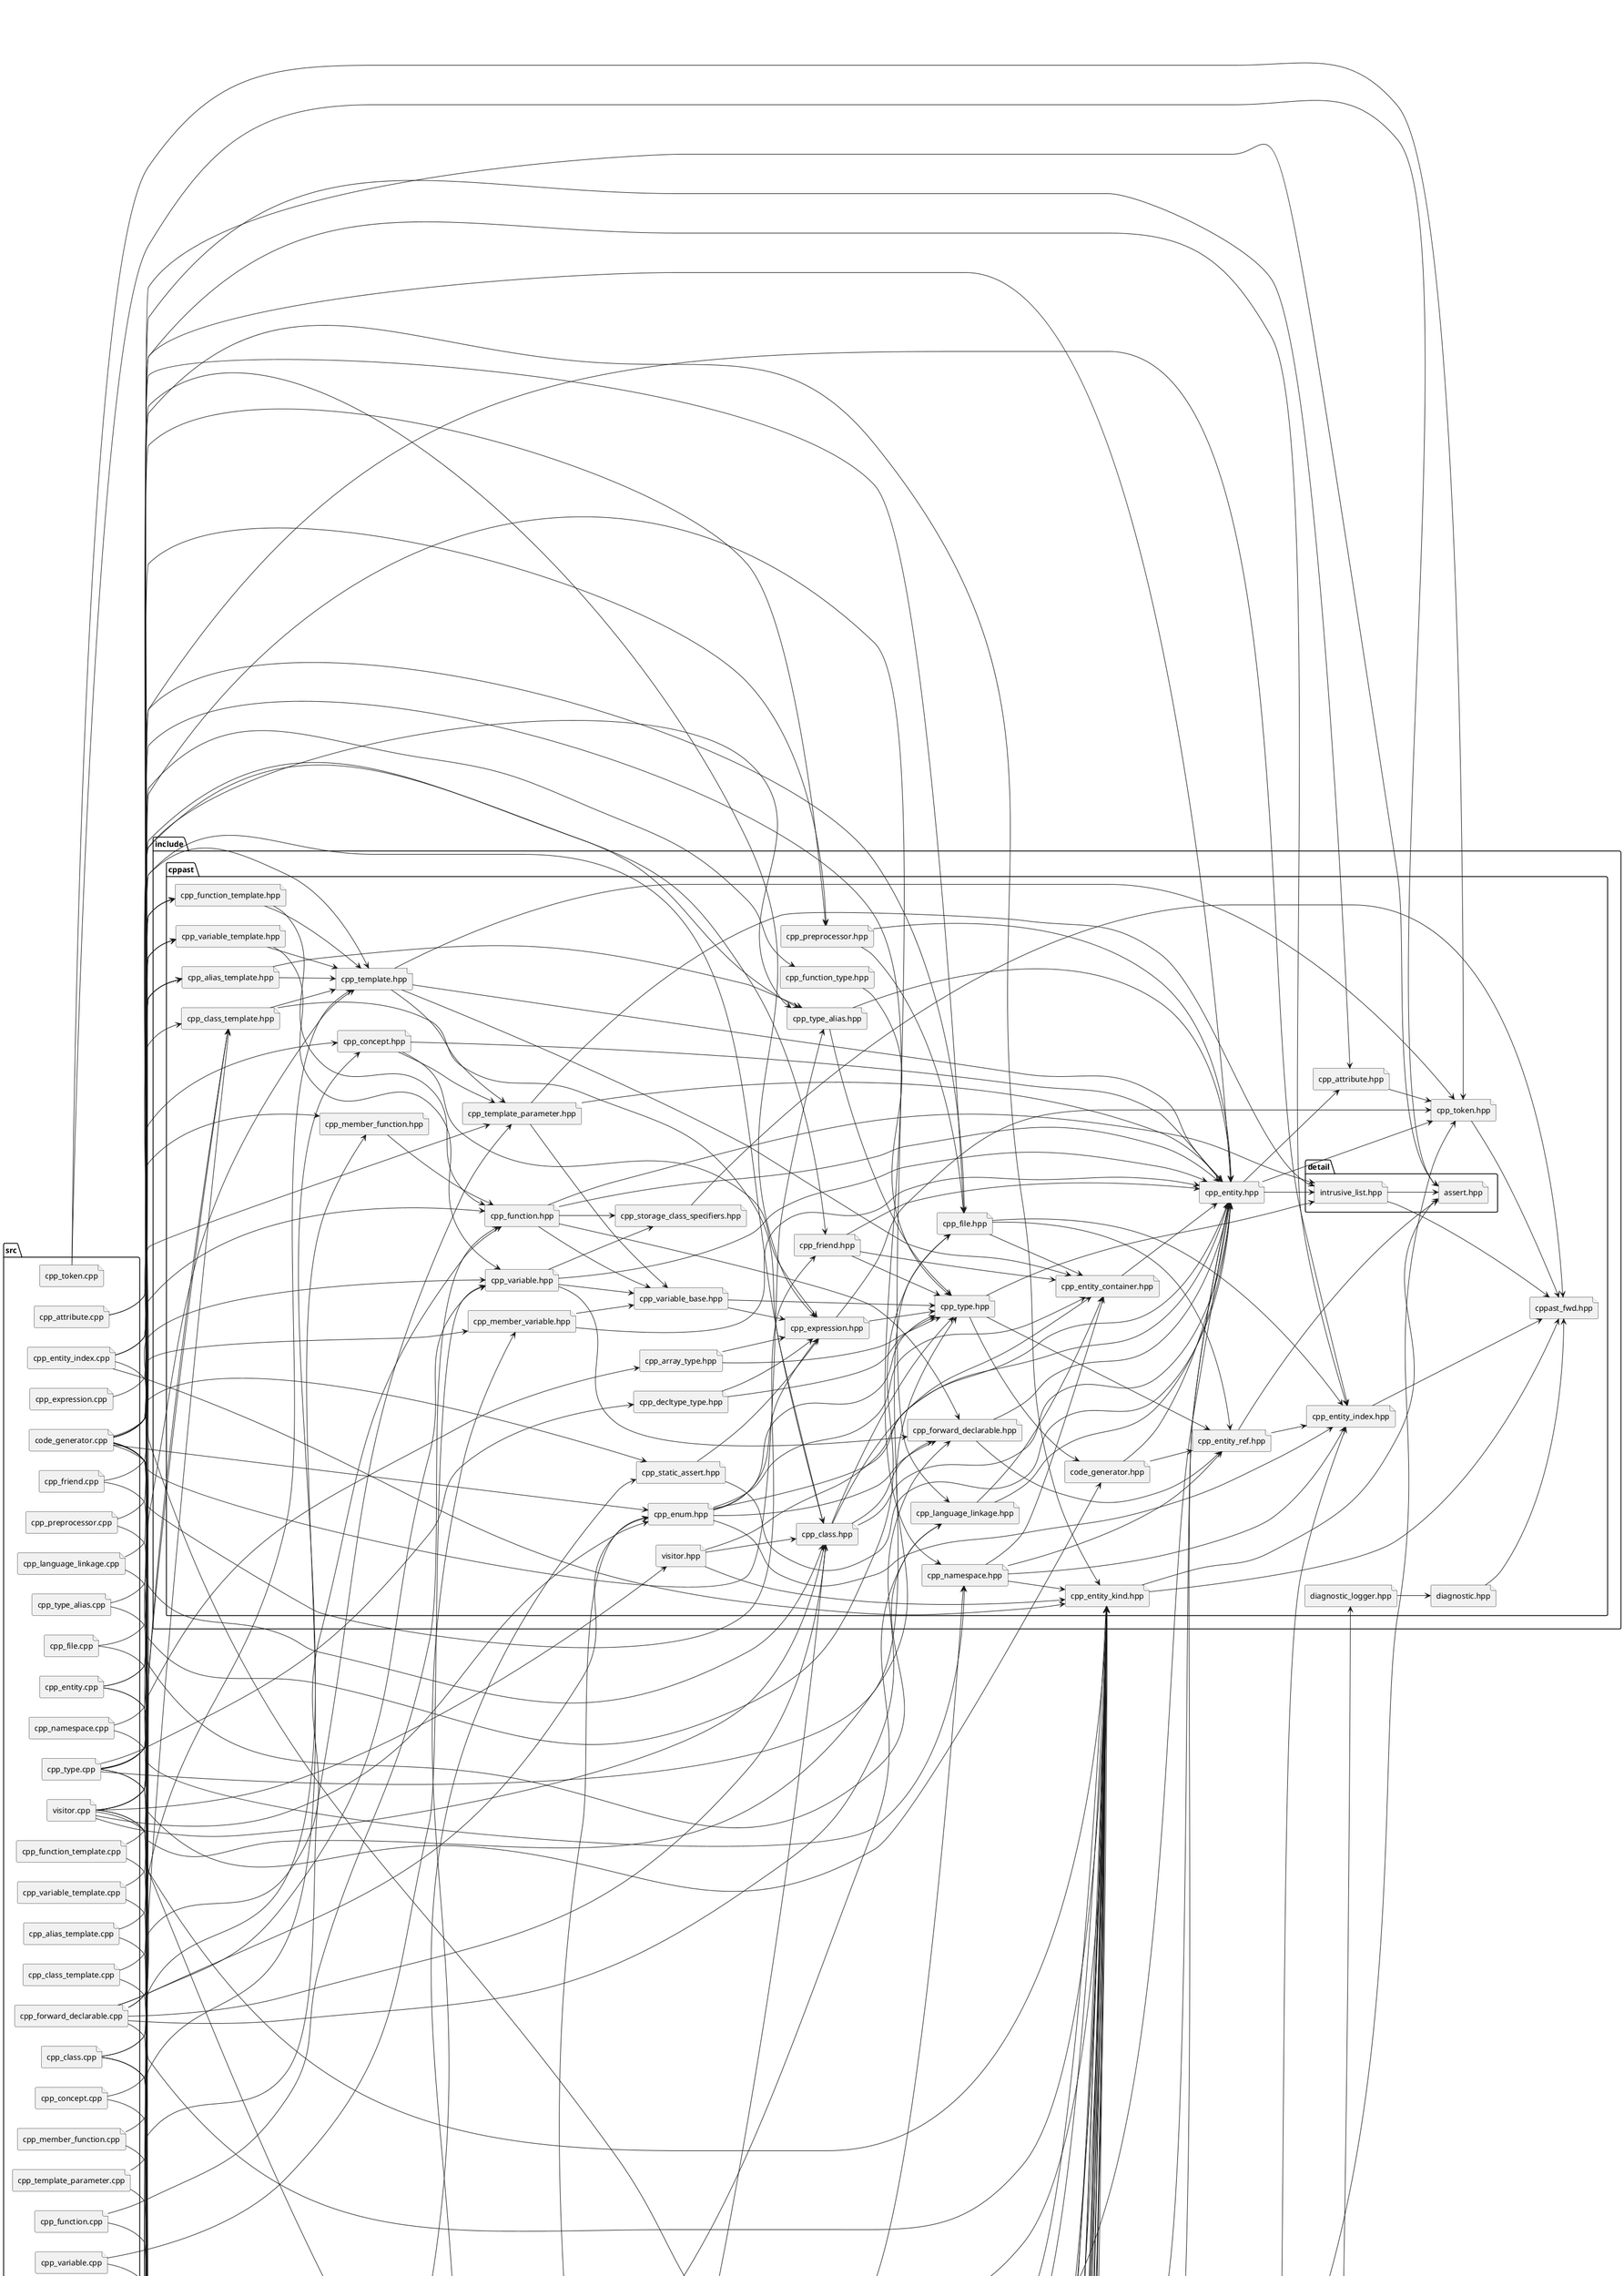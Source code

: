 @startuml
left to right direction
folder "src" as C_0001387619747296316447 {
file "cpp_template_parameter.cpp" as C_0000344848835077900438 [[https://github.com/foonathan/cppast/blob/f00df6675d87c6983033d270728c57a55cd3db22/src/cpp_template_parameter.cpp#L0{cpp_template_parameter.cpp}]]
file "cpp_entity.cpp" as C_0001696178761824884090 [[https://github.com/foonathan/cppast/blob/f00df6675d87c6983033d270728c57a55cd3db22/src/cpp_entity.cpp#L0{cpp_entity.cpp}]]
file "cpp_member_variable.cpp" as C_0000993780702748049327 [[https://github.com/foonathan/cppast/blob/f00df6675d87c6983033d270728c57a55cd3db22/src/cpp_member_variable.cpp#L0{cpp_member_variable.cpp}]]
file "cpp_token.cpp" as C_0001106823419560460194 [[https://github.com/foonathan/cppast/blob/f00df6675d87c6983033d270728c57a55cd3db22/src/cpp_token.cpp#L0{cpp_token.cpp}]]
file "cpp_alias_template.cpp" as C_0001672349670553323698 [[https://github.com/foonathan/cppast/blob/f00df6675d87c6983033d270728c57a55cd3db22/src/cpp_alias_template.cpp#L0{cpp_alias_template.cpp}]]
file "cpp_function.cpp" as C_0002135117294014368628 [[https://github.com/foonathan/cppast/blob/f00df6675d87c6983033d270728c57a55cd3db22/src/cpp_function.cpp#L0{cpp_function.cpp}]]
file "cpp_concept.cpp" as C_0000771378868055590862 [[https://github.com/foonathan/cppast/blob/f00df6675d87c6983033d270728c57a55cd3db22/src/cpp_concept.cpp#L0{cpp_concept.cpp}]]
file "visitor.cpp" as C_0001682617496738874755 [[https://github.com/foonathan/cppast/blob/f00df6675d87c6983033d270728c57a55cd3db22/src/visitor.cpp#L0{visitor.cpp}]]
file "cpp_forward_declarable.cpp" as C_0000330456121861333024 [[https://github.com/foonathan/cppast/blob/f00df6675d87c6983033d270728c57a55cd3db22/src/cpp_forward_declarable.cpp#L0{cpp_forward_declarable.cpp}]]
file "cpp_class.cpp" as C_0000602459837157101879 [[https://github.com/foonathan/cppast/blob/f00df6675d87c6983033d270728c57a55cd3db22/src/cpp_class.cpp#L0{cpp_class.cpp}]]
file "cpp_friend.cpp" as C_0002099534984468125199 [[https://github.com/foonathan/cppast/blob/f00df6675d87c6983033d270728c57a55cd3db22/src/cpp_friend.cpp#L0{cpp_friend.cpp}]]
file "diagnostic_logger.cpp" as C_0001714246682081383820 [[https://github.com/foonathan/cppast/blob/f00df6675d87c6983033d270728c57a55cd3db22/src/diagnostic_logger.cpp#L0{diagnostic_logger.cpp}]]
file "cpp_variable.cpp" as C_0001028239523284509563 [[https://github.com/foonathan/cppast/blob/f00df6675d87c6983033d270728c57a55cd3db22/src/cpp_variable.cpp#L0{cpp_variable.cpp}]]
file "cpp_preprocessor.cpp" as C_0000705618119791370958 [[https://github.com/foonathan/cppast/blob/f00df6675d87c6983033d270728c57a55cd3db22/src/cpp_preprocessor.cpp#L0{cpp_preprocessor.cpp}]]
file "cpp_type_alias.cpp" as C_0000749740718788890552 [[https://github.com/foonathan/cppast/blob/f00df6675d87c6983033d270728c57a55cd3db22/src/cpp_type_alias.cpp#L0{cpp_type_alias.cpp}]]
file "cpp_entity_index.cpp" as C_0001782047427043942194 [[https://github.com/foonathan/cppast/blob/f00df6675d87c6983033d270728c57a55cd3db22/src/cpp_entity_index.cpp#L0{cpp_entity_index.cpp}]]
file "cpp_static_assert.cpp" as C_0001041853335474798818 [[https://github.com/foonathan/cppast/blob/f00df6675d87c6983033d270728c57a55cd3db22/src/cpp_static_assert.cpp#L0{cpp_static_assert.cpp}]]
file "cpp_language_linkage.cpp" as C_0000283021412180494680 [[https://github.com/foonathan/cppast/blob/f00df6675d87c6983033d270728c57a55cd3db22/src/cpp_language_linkage.cpp#L0{cpp_language_linkage.cpp}]]
file "code_generator.cpp" as C_0001025919271936028676 [[https://github.com/foonathan/cppast/blob/f00df6675d87c6983033d270728c57a55cd3db22/src/code_generator.cpp#L0{code_generator.cpp}]]
file "cpp_function_template.cpp" as C_0000879857276803969161 [[https://github.com/foonathan/cppast/blob/f00df6675d87c6983033d270728c57a55cd3db22/src/cpp_function_template.cpp#L0{cpp_function_template.cpp}]]
file "cpp_type.cpp" as C_0000291126455143637848 [[https://github.com/foonathan/cppast/blob/f00df6675d87c6983033d270728c57a55cd3db22/src/cpp_type.cpp#L0{cpp_type.cpp}]]
file "cpp_expression.cpp" as C_0001076540195154420740 [[https://github.com/foonathan/cppast/blob/f00df6675d87c6983033d270728c57a55cd3db22/src/cpp_expression.cpp#L0{cpp_expression.cpp}]]
file "cpp_class_template.cpp" as C_0000112351363621754718 [[https://github.com/foonathan/cppast/blob/f00df6675d87c6983033d270728c57a55cd3db22/src/cpp_class_template.cpp#L0{cpp_class_template.cpp}]]
file "cpp_member_function.cpp" as C_0001616552578680479893 [[https://github.com/foonathan/cppast/blob/f00df6675d87c6983033d270728c57a55cd3db22/src/cpp_member_function.cpp#L0{cpp_member_function.cpp}]]
file "cpp_file.cpp" as C_0000812393112910822280 [[https://github.com/foonathan/cppast/blob/f00df6675d87c6983033d270728c57a55cd3db22/src/cpp_file.cpp#L0{cpp_file.cpp}]]
file "cpp_variable_template.cpp" as C_0000075406614254046453 [[https://github.com/foonathan/cppast/blob/f00df6675d87c6983033d270728c57a55cd3db22/src/cpp_variable_template.cpp#L0{cpp_variable_template.cpp}]]
file "cpp_entity_kind.cpp" as C_0000252883456461951436 [[https://github.com/foonathan/cppast/blob/f00df6675d87c6983033d270728c57a55cd3db22/src/cpp_entity_kind.cpp#L0{cpp_entity_kind.cpp}]]
file "cpp_namespace.cpp" as C_0001398854846636043202 [[https://github.com/foonathan/cppast/blob/f00df6675d87c6983033d270728c57a55cd3db22/src/cpp_namespace.cpp#L0{cpp_namespace.cpp}]]
file "cpp_attribute.cpp" as C_0001378664309767980554 [[https://github.com/foonathan/cppast/blob/f00df6675d87c6983033d270728c57a55cd3db22/src/cpp_attribute.cpp#L0{cpp_attribute.cpp}]]
file "cpp_enum.cpp" as C_0000302940254352967184 [[https://github.com/foonathan/cppast/blob/f00df6675d87c6983033d270728c57a55cd3db22/src/cpp_enum.cpp#L0{cpp_enum.cpp}]]
}
folder "include" as C_0000989412417490706876 {
folder "cppast" as C_0001165771066640308181 {
file "cpp_template_parameter.hpp" as C_0001406890599665365939 [[https://github.com/foonathan/cppast/blob/f00df6675d87c6983033d270728c57a55cd3db22/include/cppast/cpp_template_parameter.hpp#L0{cpp_template_parameter.hpp}]]
file "cpp_entity.hpp" as C_0000157281962170123473 [[https://github.com/foonathan/cppast/blob/f00df6675d87c6983033d270728c57a55cd3db22/include/cppast/cpp_entity.hpp#L0{cpp_entity.hpp}]]
file "cpp_attribute.hpp" as C_0001852834799577940718 [[https://github.com/foonathan/cppast/blob/f00df6675d87c6983033d270728c57a55cd3db22/include/cppast/cpp_attribute.hpp#L0{cpp_attribute.hpp}]]
file "cpp_token.hpp" as C_0000087469165399570999 [[https://github.com/foonathan/cppast/blob/f00df6675d87c6983033d270728c57a55cd3db22/include/cppast/cpp_token.hpp#L0{cpp_token.hpp}]]
file "cppast_fwd.hpp" as C_0000449734029058950375 [[https://github.com/foonathan/cppast/blob/f00df6675d87c6983033d270728c57a55cd3db22/include/cppast/cppast_fwd.hpp#L0{cppast_fwd.hpp}]]
folder "detail" as C_0002262873764829632096 {
file "intrusive_list.hpp" as C_0001428962771448636964 [[https://github.com/foonathan/cppast/blob/f00df6675d87c6983033d270728c57a55cd3db22/include/cppast/detail/intrusive_list.hpp#L0{intrusive_list.hpp}]]
file "assert.hpp" as C_0001359928554087239375 [[https://github.com/foonathan/cppast/blob/f00df6675d87c6983033d270728c57a55cd3db22/include/cppast/detail/assert.hpp#L0{assert.hpp}]]
}
file "cpp_variable_base.hpp" as C_0000026052876724586879 [[https://github.com/foonathan/cppast/blob/f00df6675d87c6983033d270728c57a55cd3db22/include/cppast/cpp_variable_base.hpp#L0{cpp_variable_base.hpp}]]
file "cpp_expression.hpp" as C_0001497900898818146104 [[https://github.com/foonathan/cppast/blob/f00df6675d87c6983033d270728c57a55cd3db22/include/cppast/cpp_expression.hpp#L0{cpp_expression.hpp}]]
file "cpp_type.hpp" as C_0000443994479187071159 [[https://github.com/foonathan/cppast/blob/f00df6675d87c6983033d270728c57a55cd3db22/include/cppast/cpp_type.hpp#L0{cpp_type.hpp}]]
file "code_generator.hpp" as C_0002241578674268265138 [[https://github.com/foonathan/cppast/blob/f00df6675d87c6983033d270728c57a55cd3db22/include/cppast/code_generator.hpp#L0{code_generator.hpp}]]
file "cpp_entity_ref.hpp" as C_0001010026093350573116 [[https://github.com/foonathan/cppast/blob/f00df6675d87c6983033d270728c57a55cd3db22/include/cppast/cpp_entity_ref.hpp#L0{cpp_entity_ref.hpp}]]
file "cpp_entity_index.hpp" as C_0000698219518619926939 [[https://github.com/foonathan/cppast/blob/f00df6675d87c6983033d270728c57a55cd3db22/include/cppast/cpp_entity_index.hpp#L0{cpp_entity_index.hpp}]]
file "cpp_entity_kind.hpp" as C_0000849218592213424568 [[https://github.com/foonathan/cppast/blob/f00df6675d87c6983033d270728c57a55cd3db22/include/cppast/cpp_entity_kind.hpp#L0{cpp_entity_kind.hpp}]]
file "cpp_template.hpp" as C_0002112997057485748123 [[https://github.com/foonathan/cppast/blob/f00df6675d87c6983033d270728c57a55cd3db22/include/cppast/cpp_template.hpp#L0{cpp_template.hpp}]]
file "cpp_entity_container.hpp" as C_0001787548970584893281 [[https://github.com/foonathan/cppast/blob/f00df6675d87c6983033d270728c57a55cd3db22/include/cppast/cpp_entity_container.hpp#L0{cpp_entity_container.hpp}]]
file "cpp_member_variable.hpp" as C_0000817982484715254208 [[https://github.com/foonathan/cppast/blob/f00df6675d87c6983033d270728c57a55cd3db22/include/cppast/cpp_member_variable.hpp#L0{cpp_member_variable.hpp}]]
file "cpp_alias_template.hpp" as C_0000496659987713374035 [[https://github.com/foonathan/cppast/blob/f00df6675d87c6983033d270728c57a55cd3db22/include/cppast/cpp_alias_template.hpp#L0{cpp_alias_template.hpp}]]
file "cpp_type_alias.hpp" as C_0000034208907976438597 [[https://github.com/foonathan/cppast/blob/f00df6675d87c6983033d270728c57a55cd3db22/include/cppast/cpp_type_alias.hpp#L0{cpp_type_alias.hpp}]]
file "cpp_function.hpp" as C_0000670582755625516127 [[https://github.com/foonathan/cppast/blob/f00df6675d87c6983033d270728c57a55cd3db22/include/cppast/cpp_function.hpp#L0{cpp_function.hpp}]]
file "cpp_forward_declarable.hpp" as C_0001005796737629576759 [[https://github.com/foonathan/cppast/blob/f00df6675d87c6983033d270728c57a55cd3db22/include/cppast/cpp_forward_declarable.hpp#L0{cpp_forward_declarable.hpp}]]
file "cpp_storage_class_specifiers.hpp" as C_0001508311218883962754 [[https://github.com/foonathan/cppast/blob/f00df6675d87c6983033d270728c57a55cd3db22/include/cppast/cpp_storage_class_specifiers.hpp#L0{cpp_storage_class_specifiers.hpp}]]
file "cpp_concept.hpp" as C_0002292005412195472563 [[https://github.com/foonathan/cppast/blob/f00df6675d87c6983033d270728c57a55cd3db22/include/cppast/cpp_concept.hpp#L0{cpp_concept.hpp}]]
file "visitor.hpp" as C_0000816227678772083810 [[https://github.com/foonathan/cppast/blob/f00df6675d87c6983033d270728c57a55cd3db22/include/cppast/visitor.hpp#L0{visitor.hpp}]]
file "cpp_class.hpp" as C_0001440509362128833310 [[https://github.com/foonathan/cppast/blob/f00df6675d87c6983033d270728c57a55cd3db22/include/cppast/cpp_class.hpp#L0{cpp_class.hpp}]]
file "cpp_class_template.hpp" as C_0001767930648178381739 [[https://github.com/foonathan/cppast/blob/f00df6675d87c6983033d270728c57a55cd3db22/include/cppast/cpp_class_template.hpp#L0{cpp_class_template.hpp}]]
file "cpp_enum.hpp" as C_0001647611571092555501 [[https://github.com/foonathan/cppast/blob/f00df6675d87c6983033d270728c57a55cd3db22/include/cppast/cpp_enum.hpp#L0{cpp_enum.hpp}]]
file "cpp_file.hpp" as C_0001541238689756035548 [[https://github.com/foonathan/cppast/blob/f00df6675d87c6983033d270728c57a55cd3db22/include/cppast/cpp_file.hpp#L0{cpp_file.hpp}]]
file "cpp_function_template.hpp" as C_0001070580776048978017 [[https://github.com/foonathan/cppast/blob/f00df6675d87c6983033d270728c57a55cd3db22/include/cppast/cpp_function_template.hpp#L0{cpp_function_template.hpp}]]
file "cpp_language_linkage.hpp" as C_0001981937456719922973 [[https://github.com/foonathan/cppast/blob/f00df6675d87c6983033d270728c57a55cd3db22/include/cppast/cpp_language_linkage.hpp#L0{cpp_language_linkage.hpp}]]
file "cpp_namespace.hpp" as C_0002267372790796817542 [[https://github.com/foonathan/cppast/blob/f00df6675d87c6983033d270728c57a55cd3db22/include/cppast/cpp_namespace.hpp#L0{cpp_namespace.hpp}]]
file "cpp_variable_template.hpp" as C_0000203420840070327832 [[https://github.com/foonathan/cppast/blob/f00df6675d87c6983033d270728c57a55cd3db22/include/cppast/cpp_variable_template.hpp#L0{cpp_variable_template.hpp}]]
file "cpp_variable.hpp" as C_0000485662252061854058 [[https://github.com/foonathan/cppast/blob/f00df6675d87c6983033d270728c57a55cd3db22/include/cppast/cpp_variable.hpp#L0{cpp_variable.hpp}]]
file "cpp_friend.hpp" as C_0000833855882486608266 [[https://github.com/foonathan/cppast/blob/f00df6675d87c6983033d270728c57a55cd3db22/include/cppast/cpp_friend.hpp#L0{cpp_friend.hpp}]]
file "diagnostic_logger.hpp" as C_0002116134166502614819 [[https://github.com/foonathan/cppast/blob/f00df6675d87c6983033d270728c57a55cd3db22/include/cppast/diagnostic_logger.hpp#L0{diagnostic_logger.hpp}]]
file "diagnostic.hpp" as C_0001402048339379599339 [[https://github.com/foonathan/cppast/blob/f00df6675d87c6983033d270728c57a55cd3db22/include/cppast/diagnostic.hpp#L0{diagnostic.hpp}]]
file "cpp_preprocessor.hpp" as C_0001568403316612002999 [[https://github.com/foonathan/cppast/blob/f00df6675d87c6983033d270728c57a55cd3db22/include/cppast/cpp_preprocessor.hpp#L0{cpp_preprocessor.hpp}]]
file "cpp_static_assert.hpp" as C_0000056076713192822533 [[https://github.com/foonathan/cppast/blob/f00df6675d87c6983033d270728c57a55cd3db22/include/cppast/cpp_static_assert.hpp#L0{cpp_static_assert.hpp}]]
file "cpp_member_function.hpp" as C_0001260587775768549789 [[https://github.com/foonathan/cppast/blob/f00df6675d87c6983033d270728c57a55cd3db22/include/cppast/cpp_member_function.hpp#L0{cpp_member_function.hpp}]]
file "cpp_array_type.hpp" as C_0001947004235861466207 [[https://github.com/foonathan/cppast/blob/f00df6675d87c6983033d270728c57a55cd3db22/include/cppast/cpp_array_type.hpp#L0{cpp_array_type.hpp}]]
file "cpp_decltype_type.hpp" as C_0002301021441826727789 [[https://github.com/foonathan/cppast/blob/f00df6675d87c6983033d270728c57a55cd3db22/include/cppast/cpp_decltype_type.hpp#L0{cpp_decltype_type.hpp}]]
file "cpp_function_type.hpp" as C_0002275281139046568551 [[https://github.com/foonathan/cppast/blob/f00df6675d87c6983033d270728c57a55cd3db22/include/cppast/cpp_function_type.hpp#L0{cpp_function_type.hpp}]]
}
}
C_0000344848835077900438 --> C_0001406890599665365939
C_0000344848835077900438 --> C_0000849218592213424568
C_0001696178761824884090 --> C_0000157281962170123473
C_0001696178761824884090 --> C_0000698219518619926939
C_0001696178761824884090 --> C_0000849218592213424568
C_0001696178761824884090 --> C_0002112997057485748123
C_0000993780702748049327 --> C_0000817982484715254208
C_0000993780702748049327 --> C_0000849218592213424568
C_0001106823419560460194 --> C_0000087469165399570999
C_0001106823419560460194 --> C_0001359928554087239375
C_0001672349670553323698 --> C_0000496659987713374035
C_0001672349670553323698 --> C_0000849218592213424568
C_0002135117294014368628 --> C_0000670582755625516127
C_0002135117294014368628 --> C_0000849218592213424568
C_0000771378868055590862 --> C_0002292005412195472563
C_0000771378868055590862 --> C_0000849218592213424568
C_0001682617496738874755 --> C_0000816227678772083810
C_0001682617496738874755 --> C_0000496659987713374035
C_0001682617496738874755 --> C_0001440509362128833310
C_0001682617496738874755 --> C_0001767930648178381739
C_0001682617496738874755 --> C_0001647611571092555501
C_0001682617496738874755 --> C_0001541238689756035548
C_0001682617496738874755 --> C_0001070580776048978017
C_0001682617496738874755 --> C_0001981937456719922973
C_0001682617496738874755 --> C_0002267372790796817542
C_0001682617496738874755 --> C_0000203420840070327832
C_0000330456121861333024 --> C_0001005796737629576759
C_0000330456121861333024 --> C_0001440509362128833310
C_0000330456121861333024 --> C_0000849218592213424568
C_0000330456121861333024 --> C_0001647611571092555501
C_0000330456121861333024 --> C_0000670582755625516127
C_0000330456121861333024 --> C_0002112997057485748123
C_0000330456121861333024 --> C_0000485662252061854058
C_0000602459837157101879 --> C_0001440509362128833310
C_0000602459837157101879 --> C_0000496659987713374035
C_0000602459837157101879 --> C_0001767930648178381739
C_0000602459837157101879 --> C_0000698219518619926939
C_0000602459837157101879 --> C_0000849218592213424568
C_0002099534984468125199 --> C_0000833855882486608266
C_0002099534984468125199 --> C_0000849218592213424568
C_0001714246682081383820 --> C_0002116134166502614819
C_0001028239523284509563 --> C_0000485662252061854058
C_0001028239523284509563 --> C_0000849218592213424568
C_0000705618119791370958 --> C_0001568403316612002999
C_0000705618119791370958 --> C_0000849218592213424568
C_0000749740718788890552 --> C_0000034208907976438597
C_0000749740718788890552 --> C_0000849218592213424568
C_0001782047427043942194 --> C_0000698219518619926939
C_0001782047427043942194 --> C_0000157281962170123473
C_0001782047427043942194 --> C_0000849218592213424568
C_0001782047427043942194 --> C_0001541238689756035548
C_0001782047427043942194 --> C_0001359928554087239375
C_0001041853335474798818 --> C_0000056076713192822533
C_0001041853335474798818 --> C_0000849218592213424568
C_0000283021412180494680 --> C_0001981937456719922973
C_0000283021412180494680 --> C_0000849218592213424568
C_0001025919271936028676 --> C_0002241578674268265138
C_0001025919271936028676 --> C_0000496659987713374035
C_0001025919271936028676 --> C_0001440509362128833310
C_0001025919271936028676 --> C_0001767930648178381739
C_0001025919271936028676 --> C_0002292005412195472563
C_0001025919271936028676 --> C_0000849218592213424568
C_0001025919271936028676 --> C_0001647611571092555501
C_0001025919271936028676 --> C_0001541238689756035548
C_0001025919271936028676 --> C_0000833855882486608266
C_0001025919271936028676 --> C_0000670582755625516127
C_0001025919271936028676 --> C_0001070580776048978017
C_0001025919271936028676 --> C_0001981937456719922973
C_0001025919271936028676 --> C_0001260587775768549789
C_0001025919271936028676 --> C_0000817982484715254208
C_0001025919271936028676 --> C_0002267372790796817542
C_0001025919271936028676 --> C_0001568403316612002999
C_0001025919271936028676 --> C_0000056076713192822533
C_0001025919271936028676 --> C_0001406890599665365939
C_0001025919271936028676 --> C_0000087469165399570999
C_0001025919271936028676 --> C_0000034208907976438597
C_0001025919271936028676 --> C_0000485662252061854058
C_0001025919271936028676 --> C_0000203420840070327832
C_0000879857276803969161 --> C_0001070580776048978017
C_0000879857276803969161 --> C_0000849218592213424568
C_0000291126455143637848 --> C_0000443994479187071159
C_0000291126455143637848 --> C_0001947004235861466207
C_0000291126455143637848 --> C_0001440509362128833310
C_0000291126455143637848 --> C_0002301021441826727789
C_0000291126455143637848 --> C_0000157281962170123473
C_0000291126455143637848 --> C_0000849218592213424568
C_0000291126455143637848 --> C_0002275281139046568551
C_0000291126455143637848 --> C_0002112997057485748123
C_0000291126455143637848 --> C_0000034208907976438597
C_0001076540195154420740 --> C_0001497900898818146104
C_0000112351363621754718 --> C_0001767930648178381739
C_0000112351363621754718 --> C_0000849218592213424568
C_0001616552578680479893 --> C_0001260587775768549789
C_0001616552578680479893 --> C_0000849218592213424568
C_0000812393112910822280 --> C_0001541238689756035548
C_0000812393112910822280 --> C_0000849218592213424568
C_0000075406614254046453 --> C_0000203420840070327832
C_0000075406614254046453 --> C_0000849218592213424568
C_0000252883456461951436 --> C_0000849218592213424568
C_0001398854846636043202 --> C_0002267372790796817542
C_0001398854846636043202 --> C_0000849218592213424568
C_0001378664309767980554 --> C_0001852834799577940718
C_0001378664309767980554 --> C_0000157281962170123473
C_0000302940254352967184 --> C_0001647611571092555501
C_0000302940254352967184 --> C_0000849218592213424568
C_0001406890599665365939 --> C_0000157281962170123473
C_0001406890599665365939 --> C_0000026052876724586879
C_0001406890599665365939 --> C_0001428962771448636964
C_0000157281962170123473 --> C_0001852834799577940718
C_0000157281962170123473 --> C_0000087469165399570999
C_0000157281962170123473 --> C_0001428962771448636964
C_0001852834799577940718 --> C_0000087469165399570999
C_0000087469165399570999 --> C_0000449734029058950375
C_0001428962771448636964 --> C_0000449734029058950375
C_0001428962771448636964 --> C_0001359928554087239375
C_0000026052876724586879 --> C_0001497900898818146104
C_0000026052876724586879 --> C_0000443994479187071159
C_0001497900898818146104 --> C_0000087469165399570999
C_0001497900898818146104 --> C_0000443994479187071159
C_0000443994479187071159 --> C_0002241578674268265138
C_0000443994479187071159 --> C_0001010026093350573116
C_0000443994479187071159 --> C_0001428962771448636964
C_0002241578674268265138 --> C_0000157281962170123473
C_0002241578674268265138 --> C_0001010026093350573116
C_0001010026093350573116 --> C_0000698219518619926939
C_0001010026093350573116 --> C_0001359928554087239375
C_0000698219518619926939 --> C_0000449734029058950375
C_0000849218592213424568 --> C_0000449734029058950375
C_0000849218592213424568 --> C_0001359928554087239375
C_0002112997057485748123 --> C_0000157281962170123473
C_0002112997057485748123 --> C_0001787548970584893281
C_0002112997057485748123 --> C_0001406890599665365939
C_0002112997057485748123 --> C_0000087469165399570999
C_0001787548970584893281 --> C_0000157281962170123473
C_0000817982484715254208 --> C_0000157281962170123473
C_0000817982484715254208 --> C_0000026052876724586879
C_0000496659987713374035 --> C_0002112997057485748123
C_0000496659987713374035 --> C_0000034208907976438597
C_0000034208907976438597 --> C_0000157281962170123473
C_0000034208907976438597 --> C_0000443994479187071159
C_0000670582755625516127 --> C_0000157281962170123473
C_0000670582755625516127 --> C_0001005796737629576759
C_0000670582755625516127 --> C_0001508311218883962754
C_0000670582755625516127 --> C_0000026052876724586879
C_0000670582755625516127 --> C_0001428962771448636964
C_0001005796737629576759 --> C_0000157281962170123473
C_0001005796737629576759 --> C_0001010026093350573116
C_0001508311218883962754 --> C_0000449734029058950375
C_0002292005412195472563 --> C_0000157281962170123473
C_0002292005412195472563 --> C_0001497900898818146104
C_0002292005412195472563 --> C_0001406890599665365939
C_0000816227678772083810 --> C_0001440509362128833310
C_0000816227678772083810 --> C_0000157281962170123473
C_0000816227678772083810 --> C_0000849218592213424568
C_0001440509362128833310 --> C_0000157281962170123473
C_0001440509362128833310 --> C_0001787548970584893281
C_0001440509362128833310 --> C_0001005796737629576759
C_0001440509362128833310 --> C_0000443994479187071159
C_0001767930648178381739 --> C_0001440509362128833310
C_0001767930648178381739 --> C_0002112997057485748123
C_0001647611571092555501 --> C_0000157281962170123473
C_0001647611571092555501 --> C_0001787548970584893281
C_0001647611571092555501 --> C_0000698219518619926939
C_0001647611571092555501 --> C_0001497900898818146104
C_0001647611571092555501 --> C_0001005796737629576759
C_0001647611571092555501 --> C_0000443994479187071159
C_0001541238689756035548 --> C_0001787548970584893281
C_0001541238689756035548 --> C_0000698219518619926939
C_0001541238689756035548 --> C_0001010026093350573116
C_0001070580776048978017 --> C_0000670582755625516127
C_0001070580776048978017 --> C_0002112997057485748123
C_0001981937456719922973 --> C_0000157281962170123473
C_0001981937456719922973 --> C_0001787548970584893281
C_0002267372790796817542 --> C_0001787548970584893281
C_0002267372790796817542 --> C_0000698219518619926939
C_0002267372790796817542 --> C_0000849218592213424568
C_0002267372790796817542 --> C_0001010026093350573116
C_0000203420840070327832 --> C_0002112997057485748123
C_0000203420840070327832 --> C_0000485662252061854058
C_0000485662252061854058 --> C_0000157281962170123473
C_0000485662252061854058 --> C_0001005796737629576759
C_0000485662252061854058 --> C_0001508311218883962754
C_0000485662252061854058 --> C_0000026052876724586879
C_0000833855882486608266 --> C_0000157281962170123473
C_0000833855882486608266 --> C_0001787548970584893281
C_0000833855882486608266 --> C_0000443994479187071159
C_0002116134166502614819 --> C_0001402048339379599339
C_0001402048339379599339 --> C_0000449734029058950375
C_0001568403316612002999 --> C_0000157281962170123473
C_0001568403316612002999 --> C_0001541238689756035548
C_0000056076713192822533 --> C_0000157281962170123473
C_0000056076713192822533 --> C_0001497900898818146104
C_0001260587775768549789 --> C_0000670582755625516127
C_0001947004235861466207 --> C_0001497900898818146104
C_0001947004235861466207 --> C_0000443994479187071159
C_0002301021441826727789 --> C_0001497900898818146104
C_0002301021441826727789 --> C_0000443994479187071159
C_0002275281139046568551 --> C_0000443994479187071159

'Generated with clang-uml, version 0.3.7-36-g13ea67c
'LLVM version Ubuntu clang version 15.0.6
@enduml
